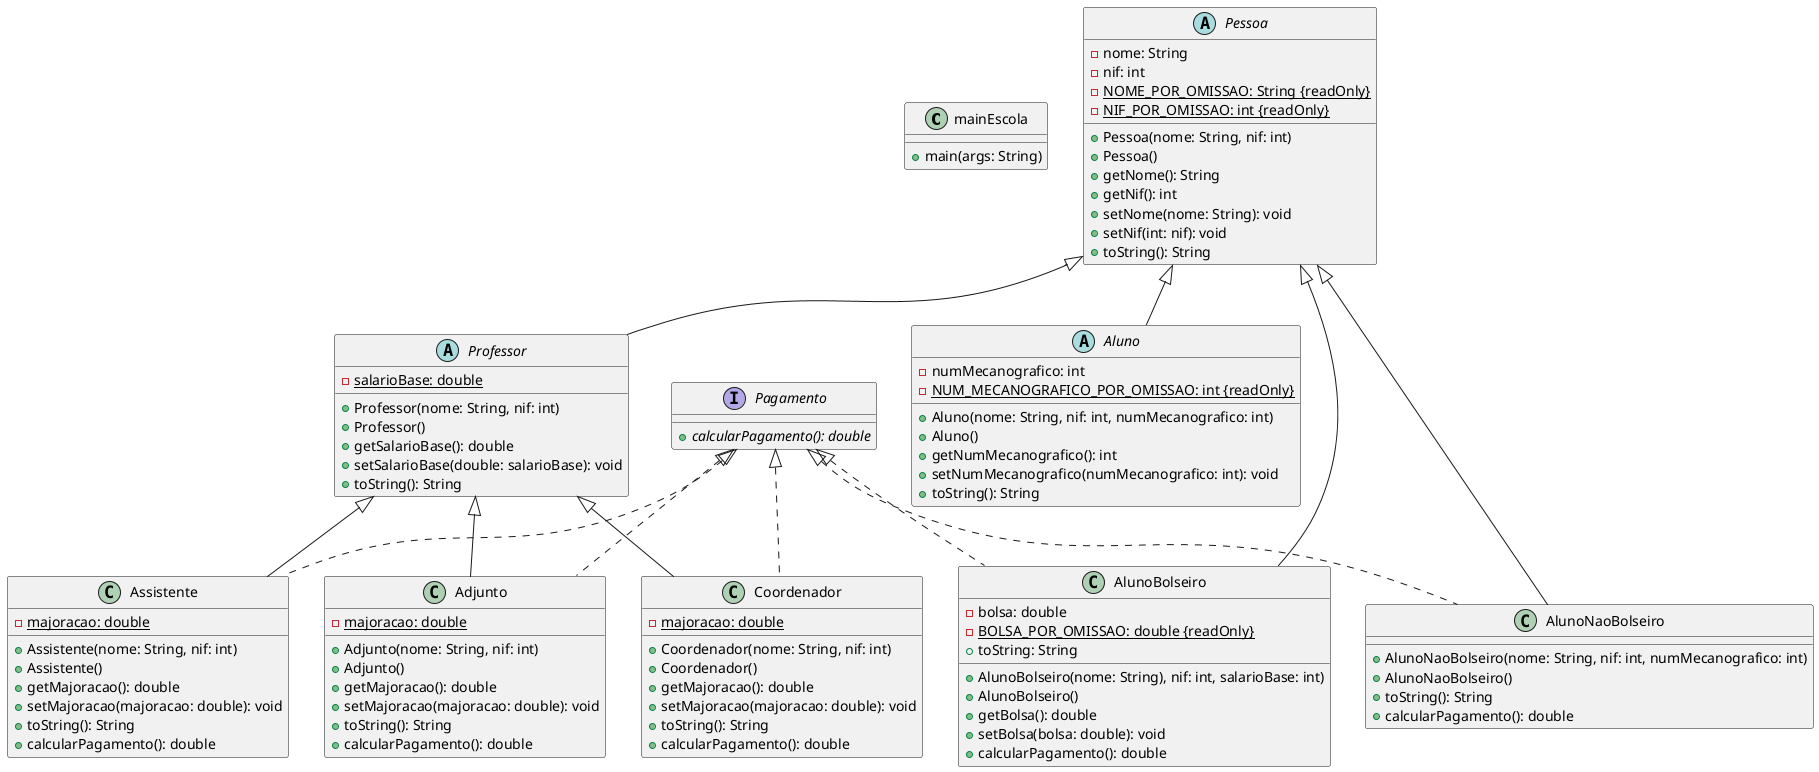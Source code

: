 @startuml

class mainEscola{
    + main(args: String)
}
abstract class Pessoa{
    - nome: String
    - nif: int
    - {static} NOME_POR_OMISSAO: String {readOnly}
    - {static} NIF_POR_OMISSAO: int {readOnly}
    + Pessoa(nome: String, nif: int)
    + Pessoa()
    + getNome(): String
    + getNif(): int
    + setNome(nome: String): void
    + setNif(int: nif): void
    + toString(): String
}

abstract class Professor extends Pessoa{
    - {static} salarioBase: double
    + Professor(nome: String, nif: int)
    + Professor()
    + getSalarioBase(): double
    + setSalarioBase(double: salarioBase): void
    + toString(): String
}
interface Pagamento{
    + {abstract}calcularPagamento(): double
}
abstract class Aluno extends Pessoa{
    - numMecanografico: int
    - {static}NUM_MECANOGRAFICO_POR_OMISSAO: int {readOnly}
    + Aluno(nome: String, nif: int, numMecanografico: int)
    + Aluno()
    + getNumMecanografico(): int
    + setNumMecanografico(numMecanografico: int): void
    + toString(): String
}

class AlunoBolseiro extends Pessoa implements Pagamento{
    - bolsa: double
    - {static} BOLSA_POR_OMISSAO: double {readOnly}
    + AlunoBolseiro(nome: String), nif: int, salarioBase: int)
    + AlunoBolseiro()
    + getBolsa(): double
    + setBolsa(bolsa: double): void
    + toString: String
    + calcularPagamento(): double
}
class AlunoNaoBolseiro extends Pessoa implements Pagamento{
    + AlunoNaoBolseiro(nome: String, nif: int, numMecanografico: int)
    + AlunoNaoBolseiro()
    + toString(): String
    + calcularPagamento(): double
}

class Assistente extends Professor implements Pagamento{
    - {static} majoracao: double
    + Assistente(nome: String, nif: int)
    + Assistente()
    + getMajoracao(): double
    + setMajoracao(majoracao: double): void
    + toString(): String
    + calcularPagamento(): double
}

class Adjunto extends Professor implements Pagamento{
    - {static} majoracao: double
    + Adjunto(nome: String, nif: int)
    + Adjunto()
    + getMajoracao(): double
    + setMajoracao(majoracao: double): void
    + toString(): String
    + calcularPagamento(): double
}

class Coordenador extends Professor implements Pagamento{
    - {static} majoracao: double
    + Coordenador(nome: String, nif: int)
    + Coordenador()
    + getMajoracao(): double
    + setMajoracao(majoracao: double): void
    + toString(): String
    + calcularPagamento(): double
}


@enduml